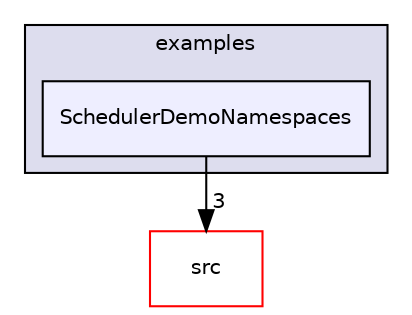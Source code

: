 digraph "examples/SchedulerDemoNamespaces" {
  compound=true
  node [ fontsize="10", fontname="Helvetica"];
  edge [ labelfontsize="10", labelfontname="Helvetica"];
  subgraph clusterdir_d28a4824dc47e487b107a5db32ef43c4 {
    graph [ bgcolor="#ddddee", pencolor="black", label="examples" fontname="Helvetica", fontsize="10", URL="dir_d28a4824dc47e487b107a5db32ef43c4.html"]
  dir_1deb4abaac7e0cc4d882bee23b76d0a9 [shape=box, label="SchedulerDemoNamespaces", style="filled", fillcolor="#eeeeff", pencolor="black", URL="dir_1deb4abaac7e0cc4d882bee23b76d0a9.html"];
  }
  dir_68267d1309a1af8e8297ef4c3efbcdba [shape=box label="src" fillcolor="white" style="filled" color="red" URL="dir_68267d1309a1af8e8297ef4c3efbcdba.html"];
  dir_1deb4abaac7e0cc4d882bee23b76d0a9->dir_68267d1309a1af8e8297ef4c3efbcdba [headlabel="3", labeldistance=1.5 headhref="dir_000016_000023.html"];
}
